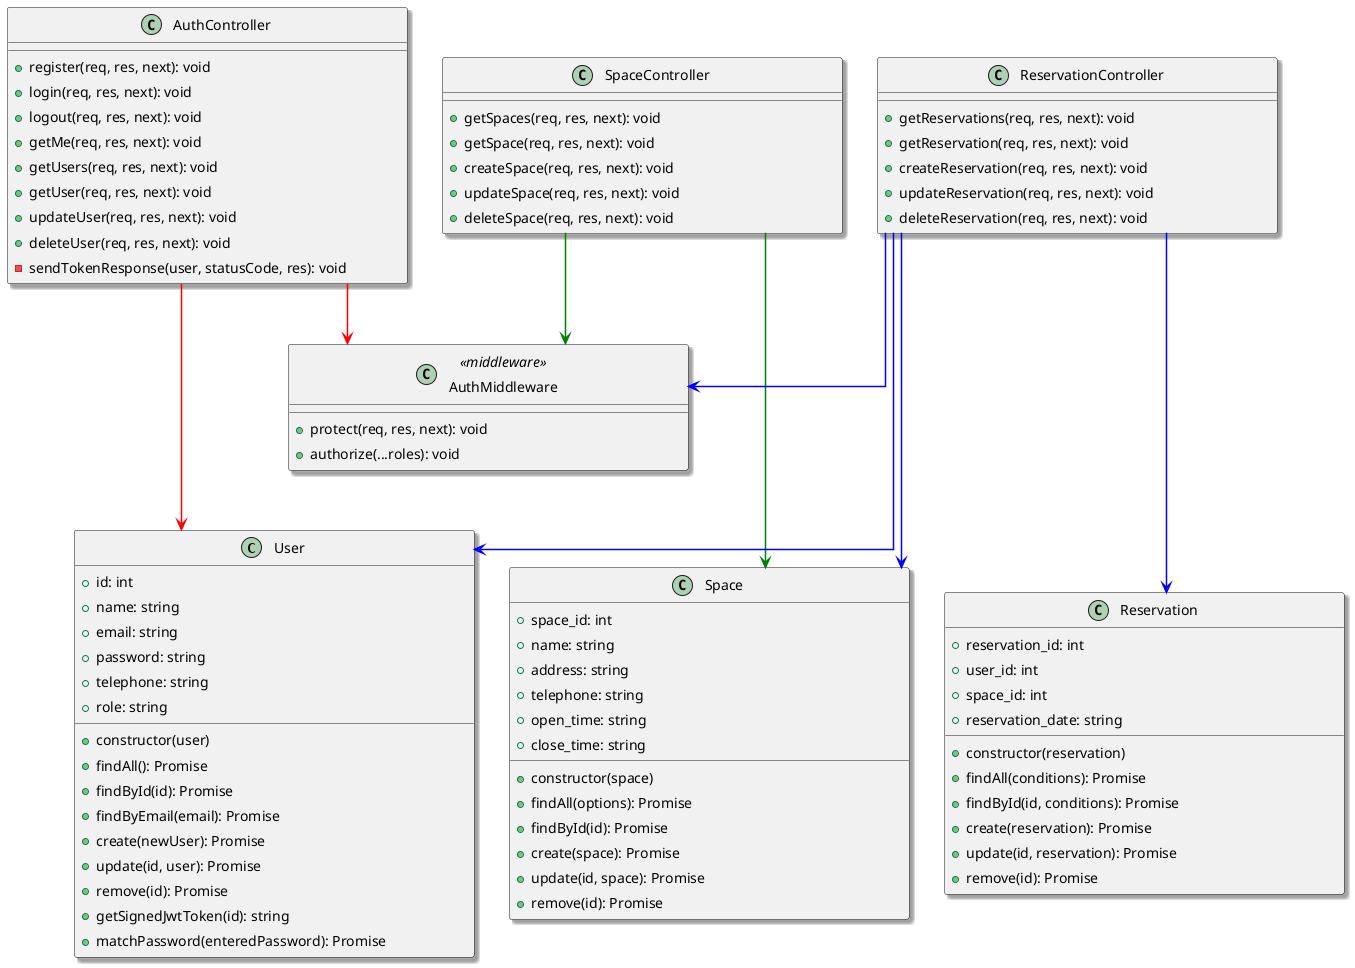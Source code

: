 @startuml classDiagram

' left to right direction

skinparam {
    Linetype ortho
    defaultFontName Source Code Pro
    defaultFontSize 14
    shadowing true
    componentStyle uml2
    MinClassWidth 400
    ArrowThickness 1.5
    ClassMargin 1000
    padding 3
}

class User {
    +id: int
    +name: string
    +email: string
    +password: string
    +telephone: string
    +role: string
    +constructor(user)
    +findAll(): Promise
    +findById(id): Promise
    +findByEmail(email): Promise
    +create(newUser): Promise
    +update(id, user): Promise
    +remove(id): Promise
    +getSignedJwtToken(id): string
    +matchPassword(enteredPassword): Promise
}

class Space {
    +space_id: int
    +name: string
    +address: string
    +telephone: string
    +open_time: string
    +close_time: string
    +constructor(space)
    +findAll(options): Promise
    +findById(id): Promise
    +create(space): Promise
    +update(id, space): Promise
    +remove(id): Promise
}

class Reservation {
    +reservation_id: int
    +user_id: int
    +space_id: int
    +reservation_date: string
    +constructor(reservation)
    +findAll(conditions): Promise
    +findById(id, conditions): Promise
    +create(reservation): Promise
    +update(id, reservation): Promise
    +remove(id): Promise
}

class AuthController {
    +register(req, res, next): void
    +login(req, res, next): void
    +logout(req, res, next): void
    +getMe(req, res, next): void
    +getUsers(req, res, next): void
    +getUser(req, res, next): void
    +updateUser(req, res, next): void
    +deleteUser(req, res, next): void
    -sendTokenResponse(user, statusCode, res): void
}

class SpaceController {
    +getSpaces(req, res, next): void
    +getSpace(req, res, next): void
    +createSpace(req, res, next): void
    +updateSpace(req, res, next): void
    +deleteSpace(req, res, next): void
}

class ReservationController {
    +getReservations(req, res, next): void
    +getReservation(req, res, next): void
    +createReservation(req, res, next): void
    +updateReservation(req, res, next): void
    +deleteReservation(req, res, next): void
}

class AuthMiddleware <<middleware>> {
    +protect(req, res, next): void
    +authorize(...roles): void
}

AuthController --> User                     #Red
AuthController --> AuthMiddleware           #Red

SpaceController --> Space                   #Green
SpaceController --> AuthMiddleware          #Green

ReservationController --> AuthMiddleware    #Blue
ReservationController --> Reservation       #Blue
ReservationController --> Space             #Blue
ReservationController --> User              #Blue

AuthMiddleware -[hidden]-> User
AuthMiddleware -[hidden]-> Space
AuthMiddleware -[hidden]-> Reservation

@enduml